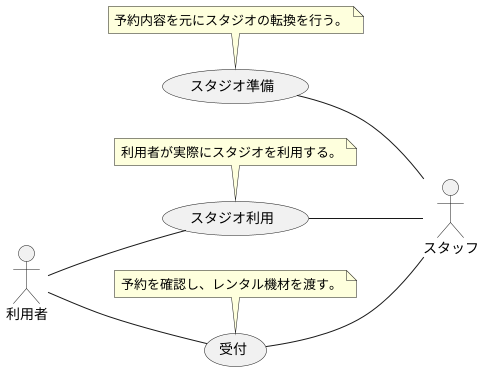 @startuml BusinessUsecase 

left to right direction

actor スタッフ
actor 利用者

(スタジオ準備) -- スタッフ

利用者 -- (受付)
(受付) -- スタッフ

利用者 -- (スタジオ利用)
(スタジオ利用) -- スタッフ

note top of (スタジオ準備)
予約内容を元にスタジオの転換を行う。
end note

note top of (受付)
予約を確認し、レンタル機材を渡す。
end note

note top of (スタジオ利用)
利用者が実際にスタジオを利用する。
end note

@enduml
